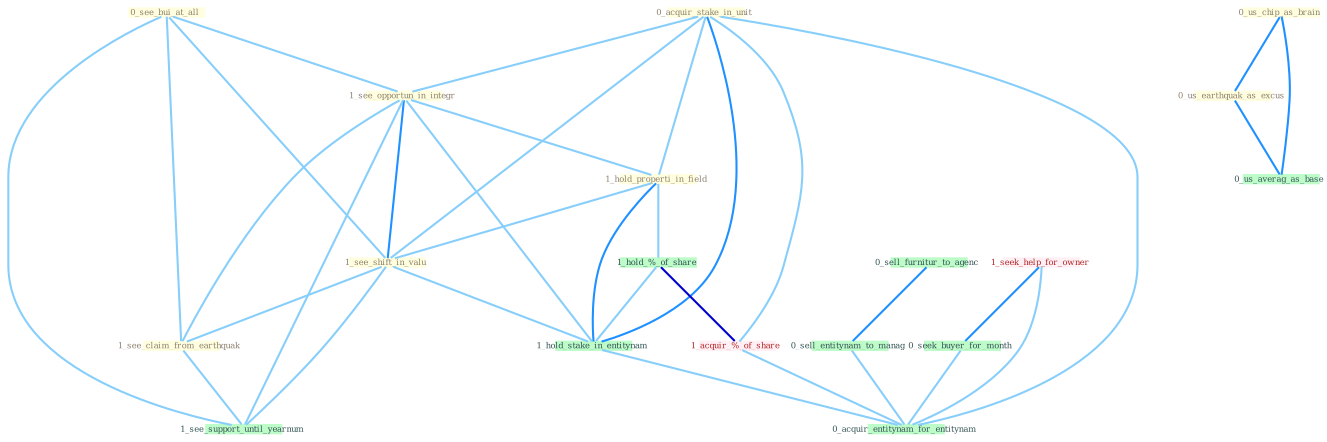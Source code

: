 Graph G{ 
    node
    [shape=polygon,style=filled,width=.5,height=.06,color="#BDFCC9",fixedsize=true,fontsize=4,
    fontcolor="#2f4f4f"];
    {node
    [color="#ffffe0", fontcolor="#8b7d6b"] "0_see_bui_at_all " "0_us_chip_as_brain " "0_acquir_stake_in_unit " "1_see_opportun_in_integr " "1_hold_properti_in_field " "0_us_earthquak_as_excus " "1_see_shift_in_valu " "1_see_claim_from_earthquak "}
{node [color="#fff0f5", fontcolor="#b22222"] "1_seek_help_for_owner " "1_acquir_%_of_share "}
edge [color="#B0E2FF"];

	"0_see_bui_at_all " -- "1_see_opportun_in_integr " [w="1", color="#87cefa" ];
	"0_see_bui_at_all " -- "1_see_shift_in_valu " [w="1", color="#87cefa" ];
	"0_see_bui_at_all " -- "1_see_claim_from_earthquak " [w="1", color="#87cefa" ];
	"0_see_bui_at_all " -- "1_see_support_until_yearnum " [w="1", color="#87cefa" ];
	"0_us_chip_as_brain " -- "0_us_earthquak_as_excus " [w="2", color="#1e90ff" , len=0.8];
	"0_us_chip_as_brain " -- "0_us_averag_as_base " [w="2", color="#1e90ff" , len=0.8];
	"0_acquir_stake_in_unit " -- "1_see_opportun_in_integr " [w="1", color="#87cefa" ];
	"0_acquir_stake_in_unit " -- "1_hold_properti_in_field " [w="1", color="#87cefa" ];
	"0_acquir_stake_in_unit " -- "1_see_shift_in_valu " [w="1", color="#87cefa" ];
	"0_acquir_stake_in_unit " -- "1_hold_stake_in_entitynam " [w="2", color="#1e90ff" , len=0.8];
	"0_acquir_stake_in_unit " -- "1_acquir_%_of_share " [w="1", color="#87cefa" ];
	"0_acquir_stake_in_unit " -- "0_acquir_entitynam_for_entitynam " [w="1", color="#87cefa" ];
	"1_see_opportun_in_integr " -- "1_hold_properti_in_field " [w="1", color="#87cefa" ];
	"1_see_opportun_in_integr " -- "1_see_shift_in_valu " [w="2", color="#1e90ff" , len=0.8];
	"1_see_opportun_in_integr " -- "1_see_claim_from_earthquak " [w="1", color="#87cefa" ];
	"1_see_opportun_in_integr " -- "1_hold_stake_in_entitynam " [w="1", color="#87cefa" ];
	"1_see_opportun_in_integr " -- "1_see_support_until_yearnum " [w="1", color="#87cefa" ];
	"1_hold_properti_in_field " -- "1_see_shift_in_valu " [w="1", color="#87cefa" ];
	"1_hold_properti_in_field " -- "1_hold_%_of_share " [w="1", color="#87cefa" ];
	"1_hold_properti_in_field " -- "1_hold_stake_in_entitynam " [w="2", color="#1e90ff" , len=0.8];
	"0_us_earthquak_as_excus " -- "0_us_averag_as_base " [w="2", color="#1e90ff" , len=0.8];
	"1_see_shift_in_valu " -- "1_see_claim_from_earthquak " [w="1", color="#87cefa" ];
	"1_see_shift_in_valu " -- "1_hold_stake_in_entitynam " [w="1", color="#87cefa" ];
	"1_see_shift_in_valu " -- "1_see_support_until_yearnum " [w="1", color="#87cefa" ];
	"1_see_claim_from_earthquak " -- "1_see_support_until_yearnum " [w="1", color="#87cefa" ];
	"1_hold_%_of_share " -- "1_hold_stake_in_entitynam " [w="1", color="#87cefa" ];
	"1_hold_%_of_share " -- "1_acquir_%_of_share " [w="3", color="#0000cd" , len=0.6];
	"1_hold_stake_in_entitynam " -- "0_acquir_entitynam_for_entitynam " [w="1", color="#87cefa" ];
	"1_seek_help_for_owner " -- "0_seek_buyer_for_month " [w="2", color="#1e90ff" , len=0.8];
	"1_seek_help_for_owner " -- "0_acquir_entitynam_for_entitynam " [w="1", color="#87cefa" ];
	"0_seek_buyer_for_month " -- "0_acquir_entitynam_for_entitynam " [w="1", color="#87cefa" ];
	"1_acquir_%_of_share " -- "0_acquir_entitynam_for_entitynam " [w="1", color="#87cefa" ];
	"0_sell_furnitur_to_agenc " -- "0_sell_entitynam_to_manag " [w="2", color="#1e90ff" , len=0.8];
	"0_sell_entitynam_to_manag " -- "0_acquir_entitynam_for_entitynam " [w="1", color="#87cefa" ];
}